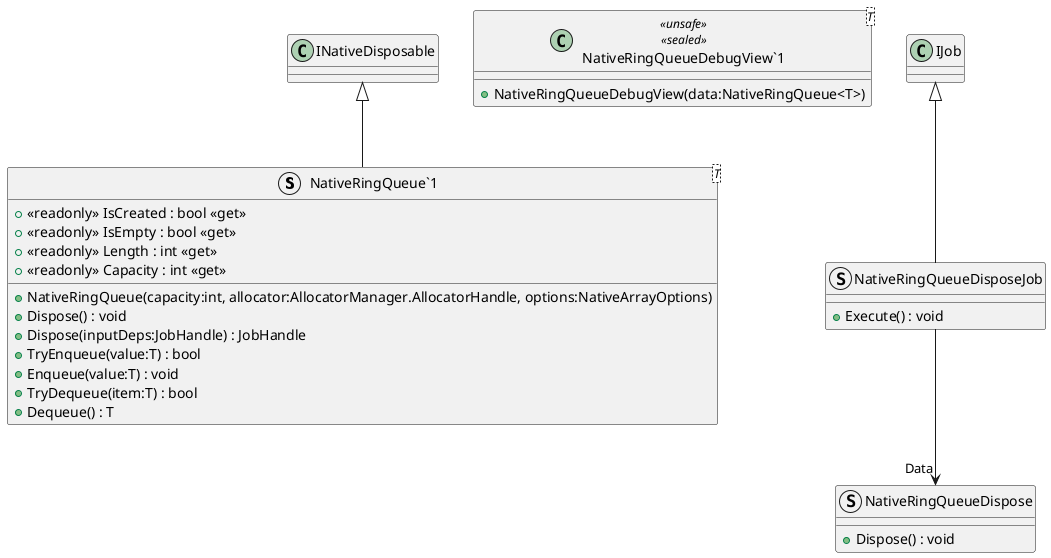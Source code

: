 @startuml
struct "NativeRingQueue`1"<T> {
    + <<readonly>> IsCreated : bool <<get>>
    + <<readonly>> IsEmpty : bool <<get>>
    + <<readonly>> Length : int <<get>>
    + <<readonly>> Capacity : int <<get>>
    + NativeRingQueue(capacity:int, allocator:AllocatorManager.AllocatorHandle, options:NativeArrayOptions)
    + Dispose() : void
    + Dispose(inputDeps:JobHandle) : JobHandle
    + TryEnqueue(value:T) : bool
    + Enqueue(value:T) : void
    + TryDequeue(item:T) : bool
    + Dequeue() : T
}
class "NativeRingQueueDebugView`1"<T> <<unsafe>> <<sealed>> {
    + NativeRingQueueDebugView(data:NativeRingQueue<T>)
}
struct NativeRingQueueDispose {
    + Dispose() : void
}
struct NativeRingQueueDisposeJob {
    + Execute() : void
}
INativeDisposable <|-- "NativeRingQueue`1"
IJob <|-- NativeRingQueueDisposeJob
NativeRingQueueDisposeJob --> "Data" NativeRingQueueDispose
@enduml
